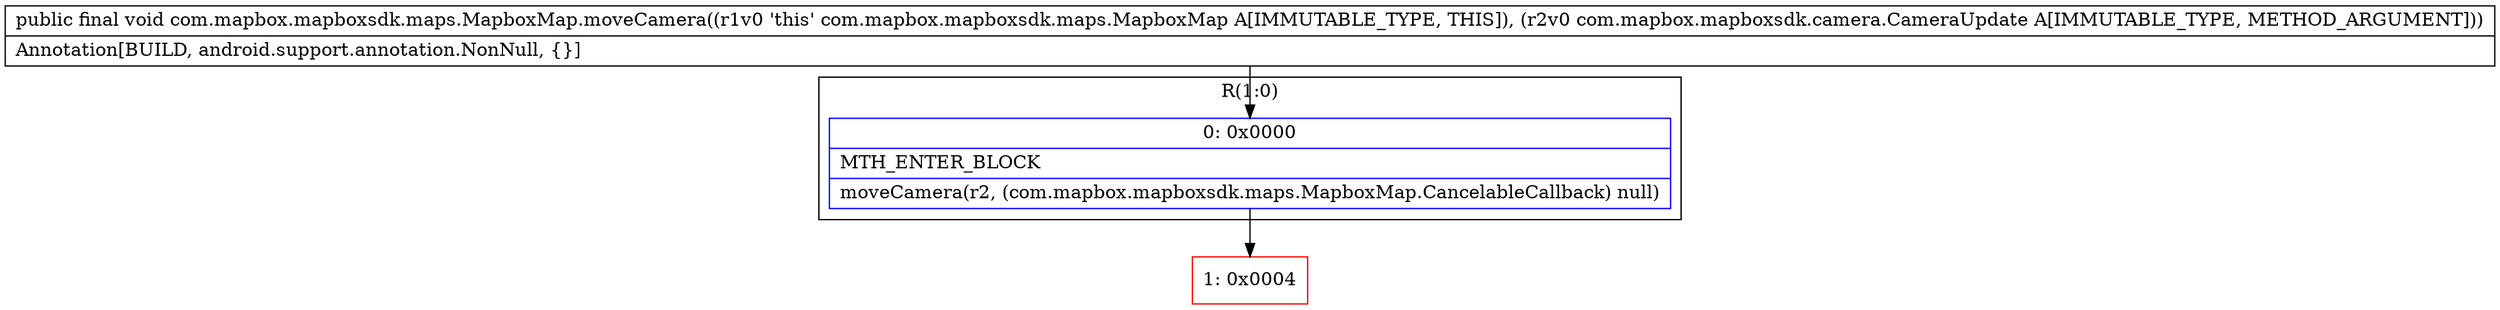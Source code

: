 digraph "CFG forcom.mapbox.mapboxsdk.maps.MapboxMap.moveCamera(Lcom\/mapbox\/mapboxsdk\/camera\/CameraUpdate;)V" {
subgraph cluster_Region_1880085088 {
label = "R(1:0)";
node [shape=record,color=blue];
Node_0 [shape=record,label="{0\:\ 0x0000|MTH_ENTER_BLOCK\l|moveCamera(r2, (com.mapbox.mapboxsdk.maps.MapboxMap.CancelableCallback) null)\l}"];
}
Node_1 [shape=record,color=red,label="{1\:\ 0x0004}"];
MethodNode[shape=record,label="{public final void com.mapbox.mapboxsdk.maps.MapboxMap.moveCamera((r1v0 'this' com.mapbox.mapboxsdk.maps.MapboxMap A[IMMUTABLE_TYPE, THIS]), (r2v0 com.mapbox.mapboxsdk.camera.CameraUpdate A[IMMUTABLE_TYPE, METHOD_ARGUMENT]))  | Annotation[BUILD, android.support.annotation.NonNull, \{\}]\l}"];
MethodNode -> Node_0;
Node_0 -> Node_1;
}

